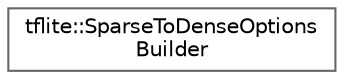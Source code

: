 digraph "Graphical Class Hierarchy"
{
 // LATEX_PDF_SIZE
  bgcolor="transparent";
  edge [fontname=Helvetica,fontsize=10,labelfontname=Helvetica,labelfontsize=10];
  node [fontname=Helvetica,fontsize=10,shape=box,height=0.2,width=0.4];
  rankdir="LR";
  Node0 [id="Node000000",label="tflite::SparseToDenseOptions\lBuilder",height=0.2,width=0.4,color="grey40", fillcolor="white", style="filled",URL="$structtflite_1_1_sparse_to_dense_options_builder.html",tooltip=" "];
}
